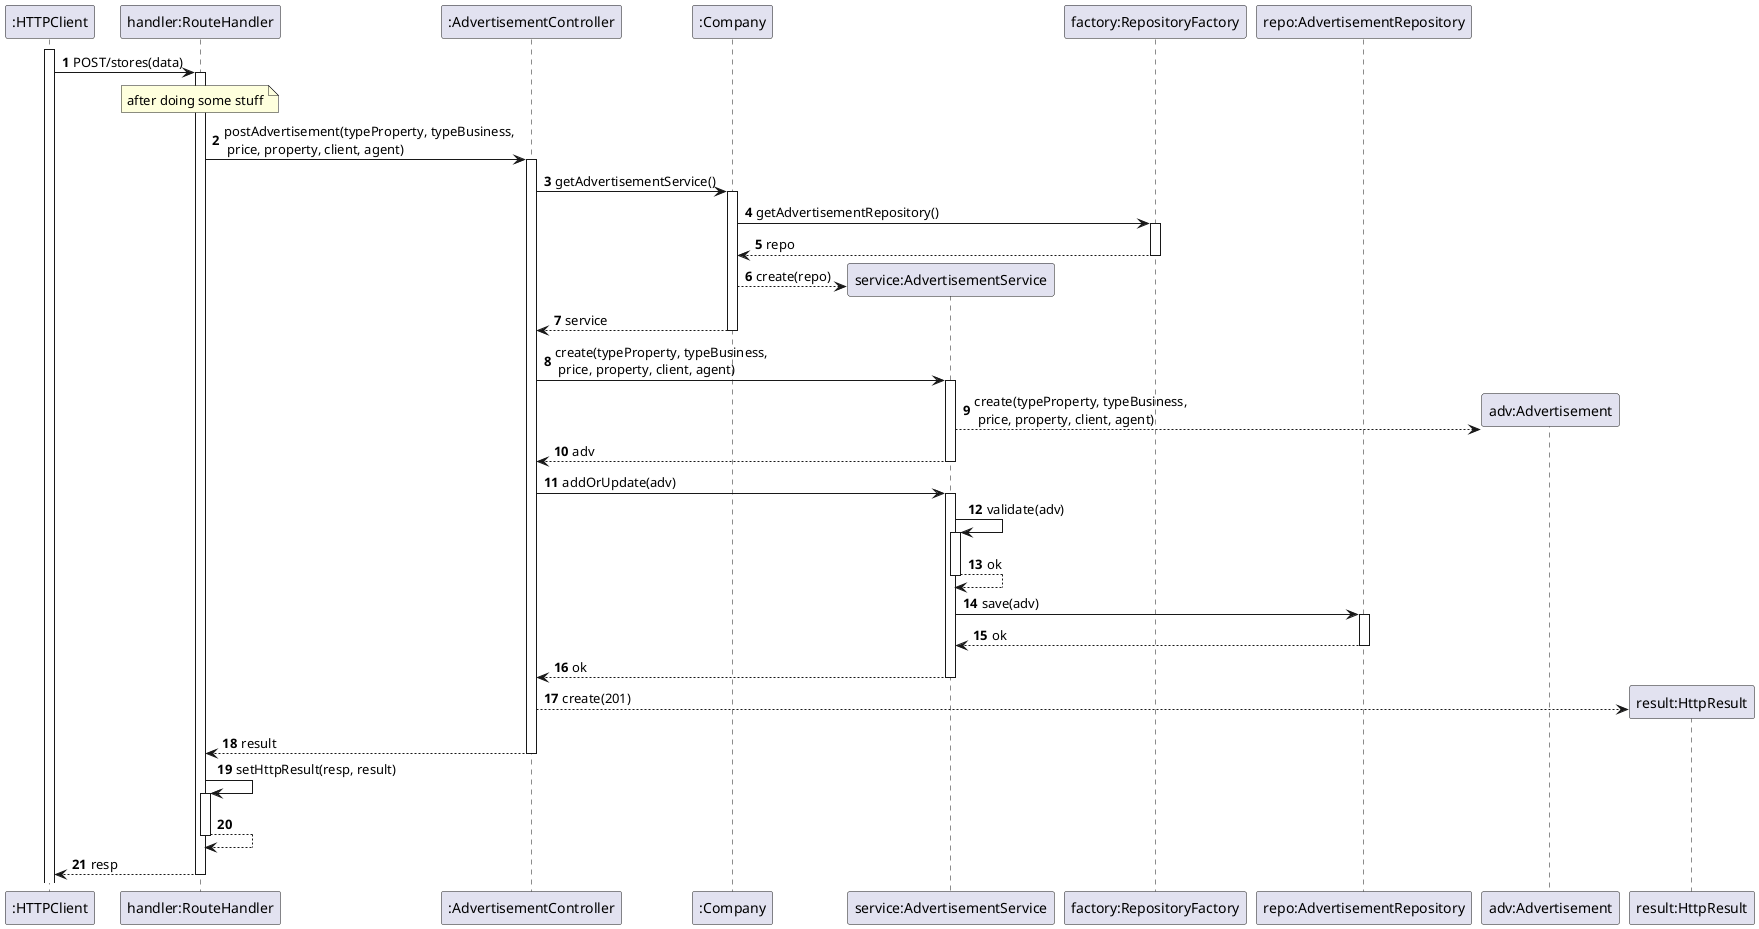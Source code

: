 @startuml
'https://plantuml.com/sequence-diagram

autoactivate on
autonumber

participant ":HTTPClient" as HTTPClient
participant "handler:RouteHandler" as System
participant ":AdvertisementController" as Ctrl
participant ":Company" as Company
participant "service:AdvertisementService" as Service
participant "factory:RepositoryFactory" as Factory
participant "repo:AdvertisementRepository" as Repo
participant "adv:Advertisement" as Store
participant "result:HttpResult" as Result

activate HTTPClient

HTTPClient -> System: POST/stores(data)

note over System: after doing some stuff

System -> Ctrl: postAdvertisement(typeProperty, typeBusiness,\n price, property, client, agent)
Ctrl -> Company: getAdvertisementService()
Company -> Factory : getAdvertisementRepository()
Factory --> Company: repo
Company -->Service**: create(repo)
Company --> Ctrl: service
Ctrl -> Service: create(typeProperty, typeBusiness,\n price, property, client, agent)
Service --> Store**: create(typeProperty, typeBusiness,\n price, property, client, agent)
Service --> Ctrl: adv
Ctrl -> Service: addOrUpdate(adv)
Service -> Service : validate(adv)
Service --> Service : ok
Service -> Repo: save(adv)
Repo --> Service : ok
Service --> Ctrl: ok
Ctrl --> Result**: create(201)
Ctrl --> System: result
System -> System: setHttpResult(resp, result)
System --> System:
System --> HTTPClient: resp


@enduml
